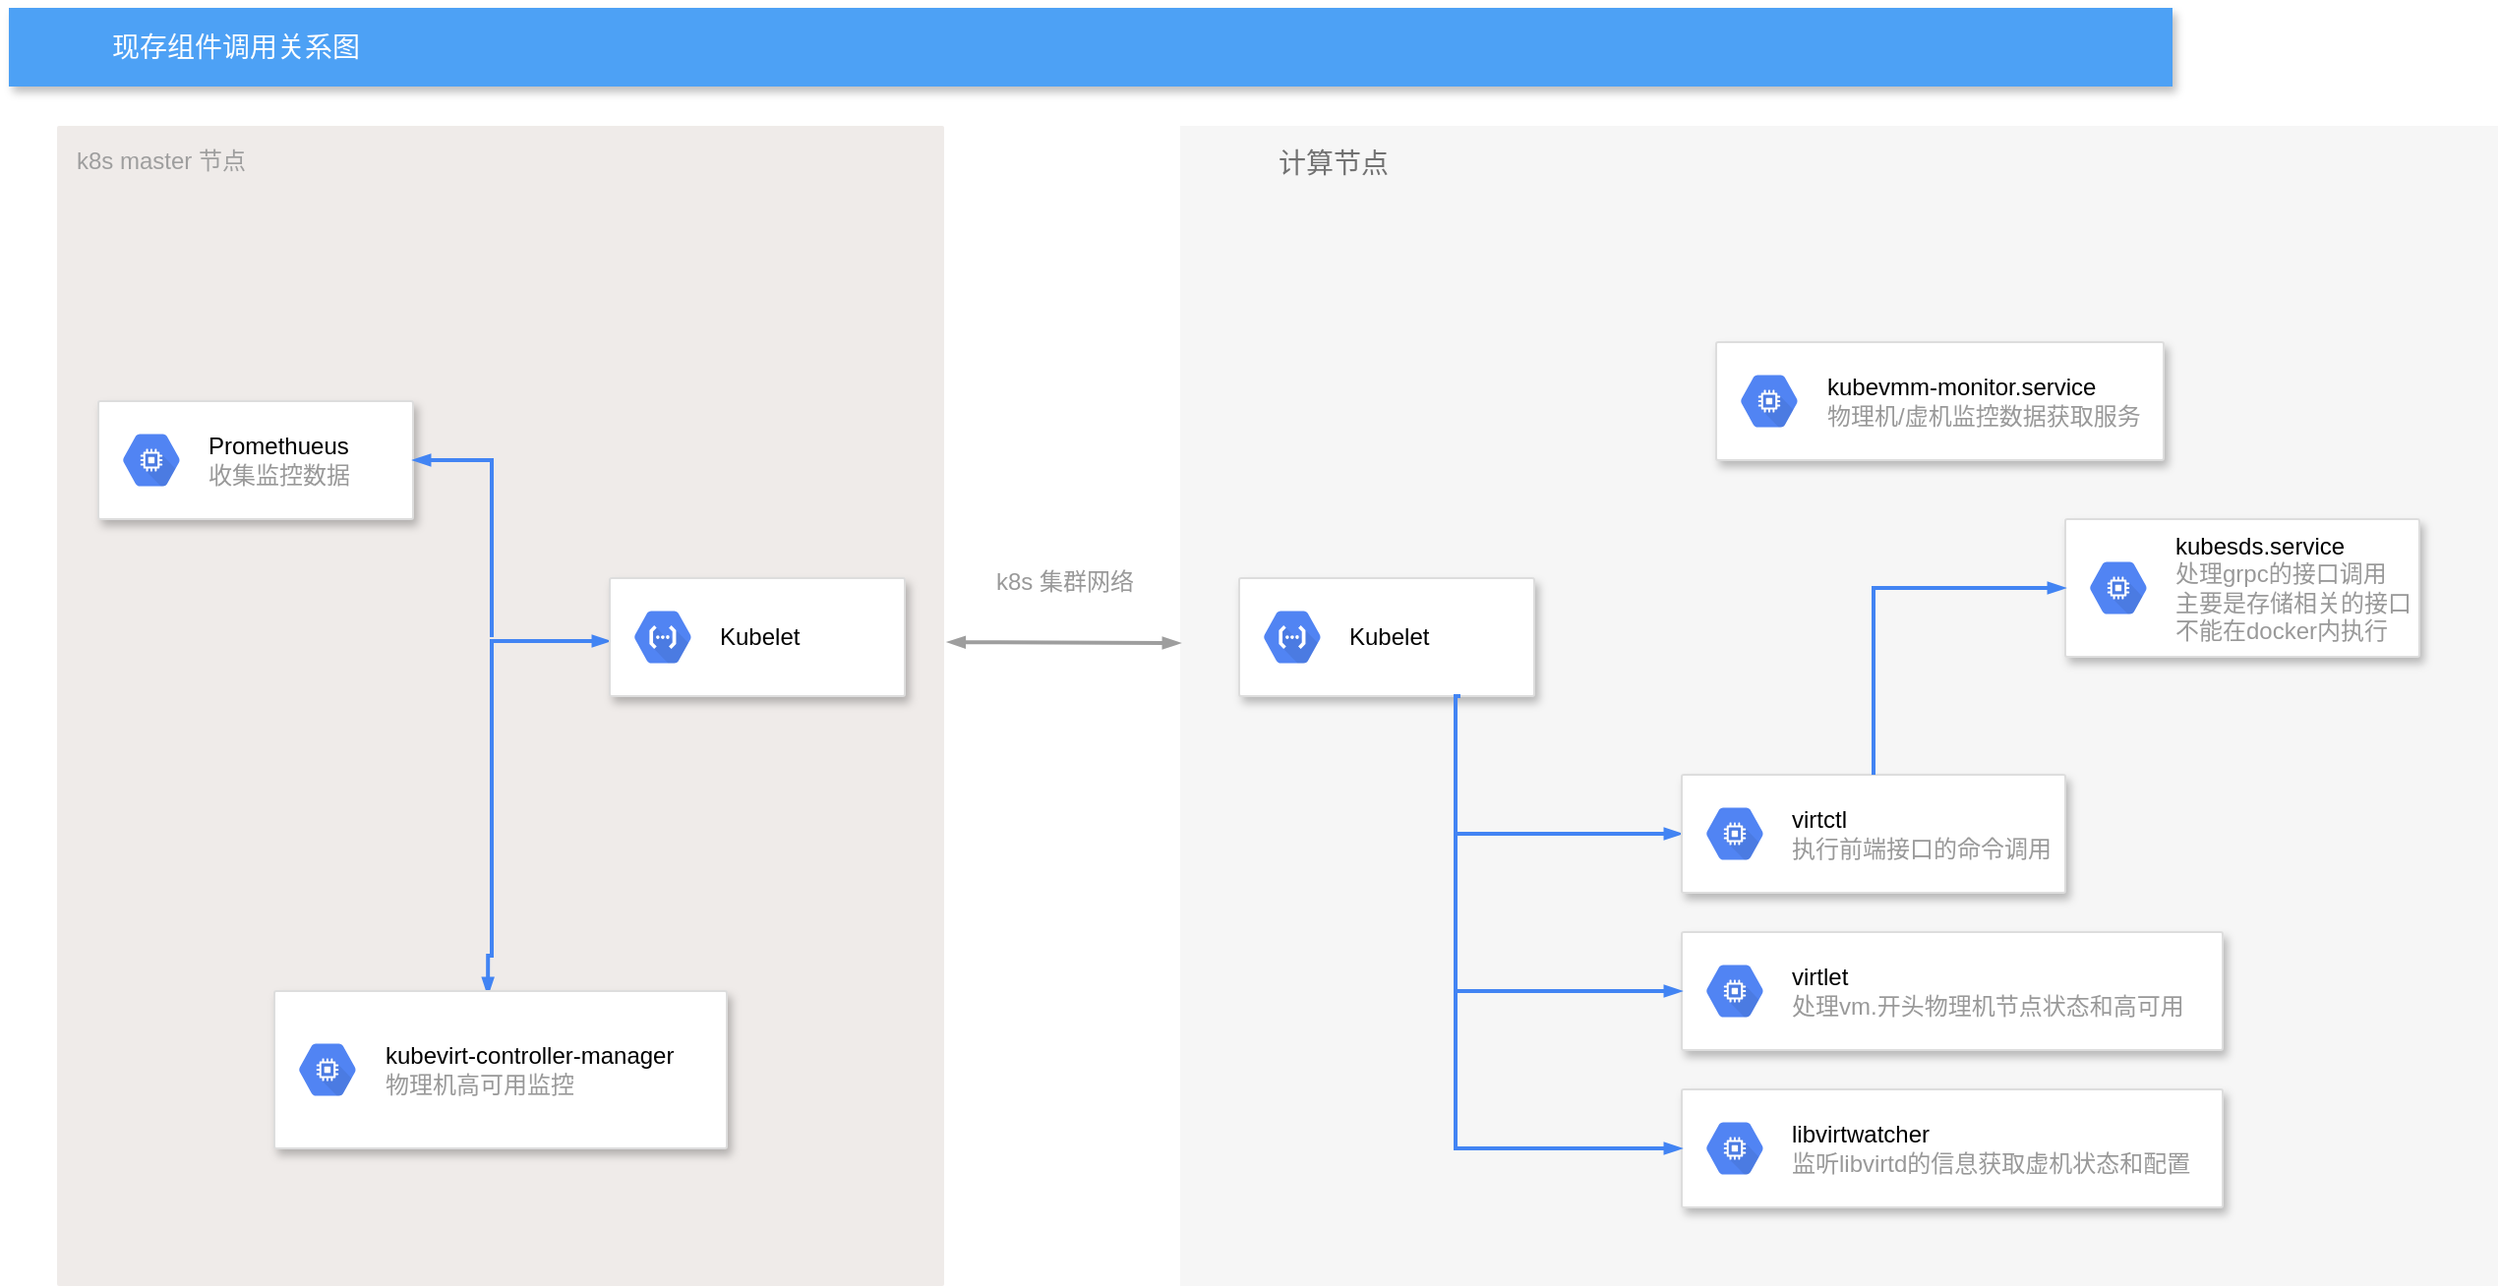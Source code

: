 <mxfile version="14.2.4" type="github">
  <diagram id="f106602c-feb2-e66a-4537-3a34d633f6aa" name="Page-1">
    <mxGraphModel dx="782" dy="437" grid="1" gridSize="10" guides="1" tooltips="1" connect="1" arrows="1" fold="1" page="1" pageScale="1" pageWidth="1169" pageHeight="827" background="#ffffff" math="0" shadow="0">
      <root>
        <mxCell id="0" />
        <mxCell id="1" parent="0" />
        <mxCell id="14" value="计算节点" style="fillColor=#F6F6F6;strokeColor=none;shadow=0;gradientColor=none;fontSize=14;align=left;spacing=10;fontColor=#717171;9E9E9E;verticalAlign=top;spacingTop=-4;fontStyle=0;spacingLeft=40;html=1;" parent="1" vertex="1">
          <mxGeometry x="630" y="100" width="670" height="590" as="geometry" />
        </mxCell>
        <mxCell id="2" value="现存组件调用关系图" style="fillColor=#4DA1F5;strokeColor=none;shadow=1;gradientColor=none;fontSize=14;align=left;spacingLeft=50;fontColor=#ffffff;html=1;" parent="1" vertex="1">
          <mxGeometry x="34.5" y="40" width="1100" height="40" as="geometry" />
        </mxCell>
        <mxCell id="391" value="k8s master 节点" style="rounded=1;absoluteArcSize=1;arcSize=2;html=1;strokeColor=none;gradientColor=none;shadow=0;dashed=0;strokeColor=none;fontSize=12;fontColor=#9E9E9E;align=left;verticalAlign=top;spacing=10;spacingTop=-4;fillColor=#EFEBE9;whiteSpace=wrap;" parent="1" vertex="1">
          <mxGeometry x="59" y="100" width="451" height="590" as="geometry" />
        </mxCell>
        <mxCell id="409" style="edgeStyle=orthogonalEdgeStyle;rounded=0;elbow=vertical;html=1;startArrow=blockThin;startFill=1;endArrow=blockThin;endFill=1;jettySize=auto;orthogonalLoop=1;strokeWidth=2;fontSize=10;fontColor=#999999;dashed=0;strokeColor=#4284F3;labelBackgroundColor=none;endSize=4;startSize=4;exitX=0.472;exitY=0.025;exitDx=0;exitDy=0;exitPerimeter=0;" parent="1" source="xjTbjc3EWIIlP0C5Vz4T-418" edge="1">
          <mxGeometry relative="1" as="geometry">
            <Array as="points">
              <mxPoint x="280" y="522" />
              <mxPoint x="280" y="362" />
            </Array>
            <mxPoint x="240" y="443" as="sourcePoint" />
            <mxPoint x="340" y="362" as="targetPoint" />
          </mxGeometry>
        </mxCell>
        <mxCell id="411" value="k8s 集群网络" style="edgeStyle=elbowEdgeStyle;rounded=0;elbow=vertical;html=1;startArrow=blockThin;startFill=1;endArrow=blockThin;endFill=1;jettySize=auto;orthogonalLoop=1;strokeWidth=2;fontSize=12;fontColor=#999999;dashed=0;strokeColor=#9E9E9E;labelBackgroundColor=#ffffff;endSize=4;startSize=4;verticalAlign=bottom;exitX=1.004;exitY=0.445;exitDx=0;exitDy=0;exitPerimeter=0;" parent="1" source="391" edge="1">
          <mxGeometry y="22" relative="1" as="geometry">
            <mxPoint as="offset" />
            <mxPoint x="530" y="363" as="sourcePoint" />
            <mxPoint x="630" y="363" as="targetPoint" />
          </mxGeometry>
        </mxCell>
        <mxCell id="413" style="edgeStyle=orthogonalEdgeStyle;rounded=0;elbow=vertical;html=1;startArrow=none;startFill=1;endArrow=blockThin;endFill=1;jettySize=auto;orthogonalLoop=1;strokeWidth=2;fontSize=10;fontColor=#999999;dashed=0;strokeColor=#4284F3;labelBackgroundColor=none;endSize=4;startSize=4;" parent="1" edge="1">
          <mxGeometry relative="1" as="geometry">
            <Array as="points">
              <mxPoint x="770" y="360" />
              <mxPoint x="770" y="460" />
            </Array>
            <mxPoint x="810" y="360" as="sourcePoint" />
            <mxPoint x="885" y="460" as="targetPoint" />
          </mxGeometry>
        </mxCell>
        <mxCell id="xjTbjc3EWIIlP0C5Vz4T-414" value="" style="strokeColor=#dddddd;shadow=1;strokeWidth=1;rounded=1;absoluteArcSize=1;arcSize=2;" vertex="1" parent="1">
          <mxGeometry x="340" y="330" width="150" height="60" as="geometry" />
        </mxCell>
        <mxCell id="xjTbjc3EWIIlP0C5Vz4T-415" value="&lt;font color=&quot;#000000&quot;&gt;Kubelet&lt;/font&gt;&lt;br&gt;" style="dashed=0;connectable=0;html=1;fillColor=#5184F3;strokeColor=none;shape=mxgraph.gcp2.hexIcon;prIcon=cloud_functions;part=1;labelPosition=right;verticalLabelPosition=middle;align=left;verticalAlign=middle;spacingLeft=5;fontColor=#999999;fontSize=12;" vertex="1" parent="xjTbjc3EWIIlP0C5Vz4T-414">
          <mxGeometry y="0.5" width="44" height="39" relative="1" as="geometry">
            <mxPoint x="5" y="-19.5" as="offset" />
          </mxGeometry>
        </mxCell>
        <mxCell id="xjTbjc3EWIIlP0C5Vz4T-418" value="" style="strokeColor=#dddddd;shadow=1;strokeWidth=1;rounded=1;absoluteArcSize=1;arcSize=2;" vertex="1" parent="1">
          <mxGeometry x="169.5" y="540" width="230" height="80" as="geometry" />
        </mxCell>
        <mxCell id="xjTbjc3EWIIlP0C5Vz4T-419" value="&lt;font color=&quot;#000000&quot;&gt;kubevirt-controller-manager&lt;/font&gt;&lt;br&gt;物理机高可用监控" style="dashed=0;connectable=0;html=1;fillColor=#5184F3;strokeColor=none;shape=mxgraph.gcp2.hexIcon;prIcon=compute_engine;part=1;labelPosition=right;verticalLabelPosition=middle;align=left;verticalAlign=middle;spacingLeft=5;fontColor=#999999;fontSize=12;" vertex="1" parent="xjTbjc3EWIIlP0C5Vz4T-418">
          <mxGeometry y="0.5" width="44" height="39" relative="1" as="geometry">
            <mxPoint x="5" y="-19.5" as="offset" />
          </mxGeometry>
        </mxCell>
        <mxCell id="xjTbjc3EWIIlP0C5Vz4T-423" value="" style="strokeColor=#dddddd;shadow=1;strokeWidth=1;rounded=1;absoluteArcSize=1;arcSize=2;" vertex="1" parent="1">
          <mxGeometry x="80" y="240" width="160" height="60" as="geometry" />
        </mxCell>
        <mxCell id="xjTbjc3EWIIlP0C5Vz4T-424" value="&lt;font color=&quot;#000000&quot;&gt;Promethueus&lt;/font&gt;&lt;br&gt;收集监控数据" style="dashed=0;connectable=0;html=1;fillColor=#5184F3;strokeColor=none;shape=mxgraph.gcp2.hexIcon;prIcon=compute_engine;part=1;labelPosition=right;verticalLabelPosition=middle;align=left;verticalAlign=middle;spacingLeft=5;fontColor=#999999;fontSize=12;" vertex="1" parent="xjTbjc3EWIIlP0C5Vz4T-423">
          <mxGeometry y="0.5" width="44" height="39" relative="1" as="geometry">
            <mxPoint x="5" y="-19.5" as="offset" />
          </mxGeometry>
        </mxCell>
        <mxCell id="xjTbjc3EWIIlP0C5Vz4T-426" value="" style="edgeStyle=orthogonalEdgeStyle;fontSize=12;html=1;endArrow=blockThin;endFill=1;rounded=0;strokeWidth=2;endSize=4;startSize=4;dashed=0;strokeColor=#4284F3;entryX=1;entryY=0.5;entryDx=0;entryDy=0;" edge="1" parent="1" target="xjTbjc3EWIIlP0C5Vz4T-423">
          <mxGeometry width="100" relative="1" as="geometry">
            <mxPoint x="280" y="360" as="sourcePoint" />
            <mxPoint x="400" y="300" as="targetPoint" />
            <Array as="points">
              <mxPoint x="280" y="270" />
            </Array>
          </mxGeometry>
        </mxCell>
        <mxCell id="xjTbjc3EWIIlP0C5Vz4T-429" value="" style="strokeColor=#dddddd;shadow=1;strokeWidth=1;rounded=1;absoluteArcSize=1;arcSize=2;" vertex="1" parent="1">
          <mxGeometry x="660" y="330" width="150" height="60" as="geometry" />
        </mxCell>
        <mxCell id="xjTbjc3EWIIlP0C5Vz4T-430" value="&lt;font color=&quot;#000000&quot;&gt;Kubelet&lt;/font&gt;&lt;br&gt;" style="dashed=0;connectable=0;html=1;fillColor=#5184F3;strokeColor=none;shape=mxgraph.gcp2.hexIcon;prIcon=cloud_functions;part=1;labelPosition=right;verticalLabelPosition=middle;align=left;verticalAlign=middle;spacingLeft=5;fontColor=#999999;fontSize=12;" vertex="1" parent="xjTbjc3EWIIlP0C5Vz4T-429">
          <mxGeometry y="0.5" width="44" height="39" relative="1" as="geometry">
            <mxPoint x="5" y="-19.5" as="offset" />
          </mxGeometry>
        </mxCell>
        <mxCell id="xjTbjc3EWIIlP0C5Vz4T-431" value="" style="strokeColor=#dddddd;shadow=1;strokeWidth=1;rounded=1;absoluteArcSize=1;arcSize=2;" vertex="1" parent="1">
          <mxGeometry x="885" y="430" width="195" height="60" as="geometry" />
        </mxCell>
        <mxCell id="xjTbjc3EWIIlP0C5Vz4T-432" value="&lt;font color=&quot;#000000&quot;&gt;virtctl&lt;/font&gt;&lt;br&gt;执行前端接口的命令调用" style="dashed=0;connectable=0;html=1;fillColor=#5184F3;strokeColor=none;shape=mxgraph.gcp2.hexIcon;prIcon=compute_engine;part=1;labelPosition=right;verticalLabelPosition=middle;align=left;verticalAlign=middle;spacingLeft=5;fontColor=#999999;fontSize=12;" vertex="1" parent="xjTbjc3EWIIlP0C5Vz4T-431">
          <mxGeometry y="0.5" width="44" height="39" relative="1" as="geometry">
            <mxPoint x="5" y="-19.5" as="offset" />
          </mxGeometry>
        </mxCell>
        <mxCell id="xjTbjc3EWIIlP0C5Vz4T-433" value="" style="strokeColor=#dddddd;shadow=1;strokeWidth=1;rounded=1;absoluteArcSize=1;arcSize=2;" vertex="1" parent="1">
          <mxGeometry x="885" y="510" width="275" height="60" as="geometry" />
        </mxCell>
        <mxCell id="xjTbjc3EWIIlP0C5Vz4T-434" value="&lt;font color=&quot;#000000&quot;&gt;virtlet&lt;/font&gt;&lt;br&gt;处理vm.开头物理机节点状态和高可用" style="dashed=0;connectable=0;html=1;fillColor=#5184F3;strokeColor=none;shape=mxgraph.gcp2.hexIcon;prIcon=compute_engine;part=1;labelPosition=right;verticalLabelPosition=middle;align=left;verticalAlign=middle;spacingLeft=5;fontColor=#999999;fontSize=12;" vertex="1" parent="xjTbjc3EWIIlP0C5Vz4T-433">
          <mxGeometry y="0.5" width="44" height="39" relative="1" as="geometry">
            <mxPoint x="5" y="-19.5" as="offset" />
          </mxGeometry>
        </mxCell>
        <mxCell id="xjTbjc3EWIIlP0C5Vz4T-435" value="" style="strokeColor=#dddddd;shadow=1;strokeWidth=1;rounded=1;absoluteArcSize=1;arcSize=2;" vertex="1" parent="1">
          <mxGeometry x="885" y="590" width="275" height="60" as="geometry" />
        </mxCell>
        <mxCell id="xjTbjc3EWIIlP0C5Vz4T-436" value="&lt;font color=&quot;#000000&quot;&gt;libvirtwatcher&lt;/font&gt;&lt;br&gt;监听libvirtd的信息获取虚机状态和配置" style="dashed=0;connectable=0;html=1;fillColor=#5184F3;strokeColor=none;shape=mxgraph.gcp2.hexIcon;prIcon=compute_engine;part=1;labelPosition=right;verticalLabelPosition=middle;align=left;verticalAlign=middle;spacingLeft=5;fontColor=#999999;fontSize=12;" vertex="1" parent="xjTbjc3EWIIlP0C5Vz4T-435">
          <mxGeometry y="0.5" width="44" height="39" relative="1" as="geometry">
            <mxPoint x="5" y="-19.5" as="offset" />
          </mxGeometry>
        </mxCell>
        <mxCell id="xjTbjc3EWIIlP0C5Vz4T-437" value="" style="strokeColor=#dddddd;shadow=1;strokeWidth=1;rounded=1;absoluteArcSize=1;arcSize=2;" vertex="1" parent="1">
          <mxGeometry x="1080" y="300" width="180" height="70" as="geometry" />
        </mxCell>
        <mxCell id="xjTbjc3EWIIlP0C5Vz4T-438" value="&lt;font color=&quot;#000000&quot;&gt;kubesds.service&lt;/font&gt;&lt;br&gt;处理grpc的接口调用&lt;br&gt;主要是存储相关的接口&lt;br&gt;不能在docker内执行" style="dashed=0;connectable=0;html=1;fillColor=#5184F3;strokeColor=none;shape=mxgraph.gcp2.hexIcon;prIcon=compute_engine;part=1;labelPosition=right;verticalLabelPosition=middle;align=left;verticalAlign=middle;spacingLeft=5;fontColor=#999999;fontSize=12;" vertex="1" parent="xjTbjc3EWIIlP0C5Vz4T-437">
          <mxGeometry y="0.5" width="44" height="39" relative="1" as="geometry">
            <mxPoint x="5" y="-19.5" as="offset" />
          </mxGeometry>
        </mxCell>
        <mxCell id="xjTbjc3EWIIlP0C5Vz4T-439" value="" style="strokeColor=#dddddd;shadow=1;strokeWidth=1;rounded=1;absoluteArcSize=1;arcSize=2;" vertex="1" parent="1">
          <mxGeometry x="902.5" y="210" width="227.5" height="60" as="geometry" />
        </mxCell>
        <mxCell id="xjTbjc3EWIIlP0C5Vz4T-440" value="&lt;font color=&quot;#000000&quot;&gt;kubevmm-monitor.service&lt;/font&gt;&lt;br&gt;物理机/虚机监控数据获取服务" style="dashed=0;connectable=0;html=1;fillColor=#5184F3;strokeColor=none;shape=mxgraph.gcp2.hexIcon;prIcon=compute_engine;part=1;labelPosition=right;verticalLabelPosition=middle;align=left;verticalAlign=middle;spacingLeft=5;fontColor=#999999;fontSize=12;" vertex="1" parent="xjTbjc3EWIIlP0C5Vz4T-439">
          <mxGeometry y="0.5" width="44" height="39" relative="1" as="geometry">
            <mxPoint x="5" y="-19.5" as="offset" />
          </mxGeometry>
        </mxCell>
        <mxCell id="xjTbjc3EWIIlP0C5Vz4T-441" value="" style="edgeStyle=orthogonalEdgeStyle;fontSize=12;html=1;endArrow=blockThin;endFill=1;rounded=0;strokeWidth=2;endSize=4;startSize=4;dashed=0;strokeColor=#4284F3;exitX=0.5;exitY=0;exitDx=0;exitDy=0;entryX=0;entryY=0.5;entryDx=0;entryDy=0;" edge="1" parent="1" source="xjTbjc3EWIIlP0C5Vz4T-431" target="xjTbjc3EWIIlP0C5Vz4T-437">
          <mxGeometry width="100" relative="1" as="geometry">
            <mxPoint x="1040" y="520" as="sourcePoint" />
            <mxPoint x="1140" y="520" as="targetPoint" />
            <Array as="points">
              <mxPoint x="983" y="335" />
            </Array>
          </mxGeometry>
        </mxCell>
        <mxCell id="xjTbjc3EWIIlP0C5Vz4T-443" value="" style="edgeStyle=orthogonalEdgeStyle;fontSize=12;html=1;endArrow=blockThin;endFill=1;rounded=0;strokeWidth=2;endSize=4;startSize=4;dashed=0;strokeColor=#4284F3;exitX=0.75;exitY=1;exitDx=0;exitDy=0;entryX=0;entryY=0.5;entryDx=0;entryDy=0;" edge="1" parent="1" source="xjTbjc3EWIIlP0C5Vz4T-429" target="xjTbjc3EWIIlP0C5Vz4T-433">
          <mxGeometry width="100" relative="1" as="geometry">
            <mxPoint x="840" y="520" as="sourcePoint" />
            <mxPoint x="940" y="520" as="targetPoint" />
            <Array as="points">
              <mxPoint x="770" y="390" />
              <mxPoint x="770" y="540" />
            </Array>
          </mxGeometry>
        </mxCell>
        <mxCell id="xjTbjc3EWIIlP0C5Vz4T-444" value="" style="edgeStyle=orthogonalEdgeStyle;fontSize=12;html=1;endArrow=blockThin;endFill=1;rounded=0;strokeWidth=2;endSize=4;startSize=4;dashed=0;strokeColor=#4284F3;exitX=0.75;exitY=1;exitDx=0;exitDy=0;entryX=0;entryY=0.5;entryDx=0;entryDy=0;" edge="1" parent="1" source="xjTbjc3EWIIlP0C5Vz4T-429" target="xjTbjc3EWIIlP0C5Vz4T-435">
          <mxGeometry width="100" relative="1" as="geometry">
            <mxPoint x="840" y="520" as="sourcePoint" />
            <mxPoint x="940" y="520" as="targetPoint" />
            <Array as="points">
              <mxPoint x="770" y="390" />
              <mxPoint x="770" y="620" />
            </Array>
          </mxGeometry>
        </mxCell>
      </root>
    </mxGraphModel>
  </diagram>
</mxfile>
